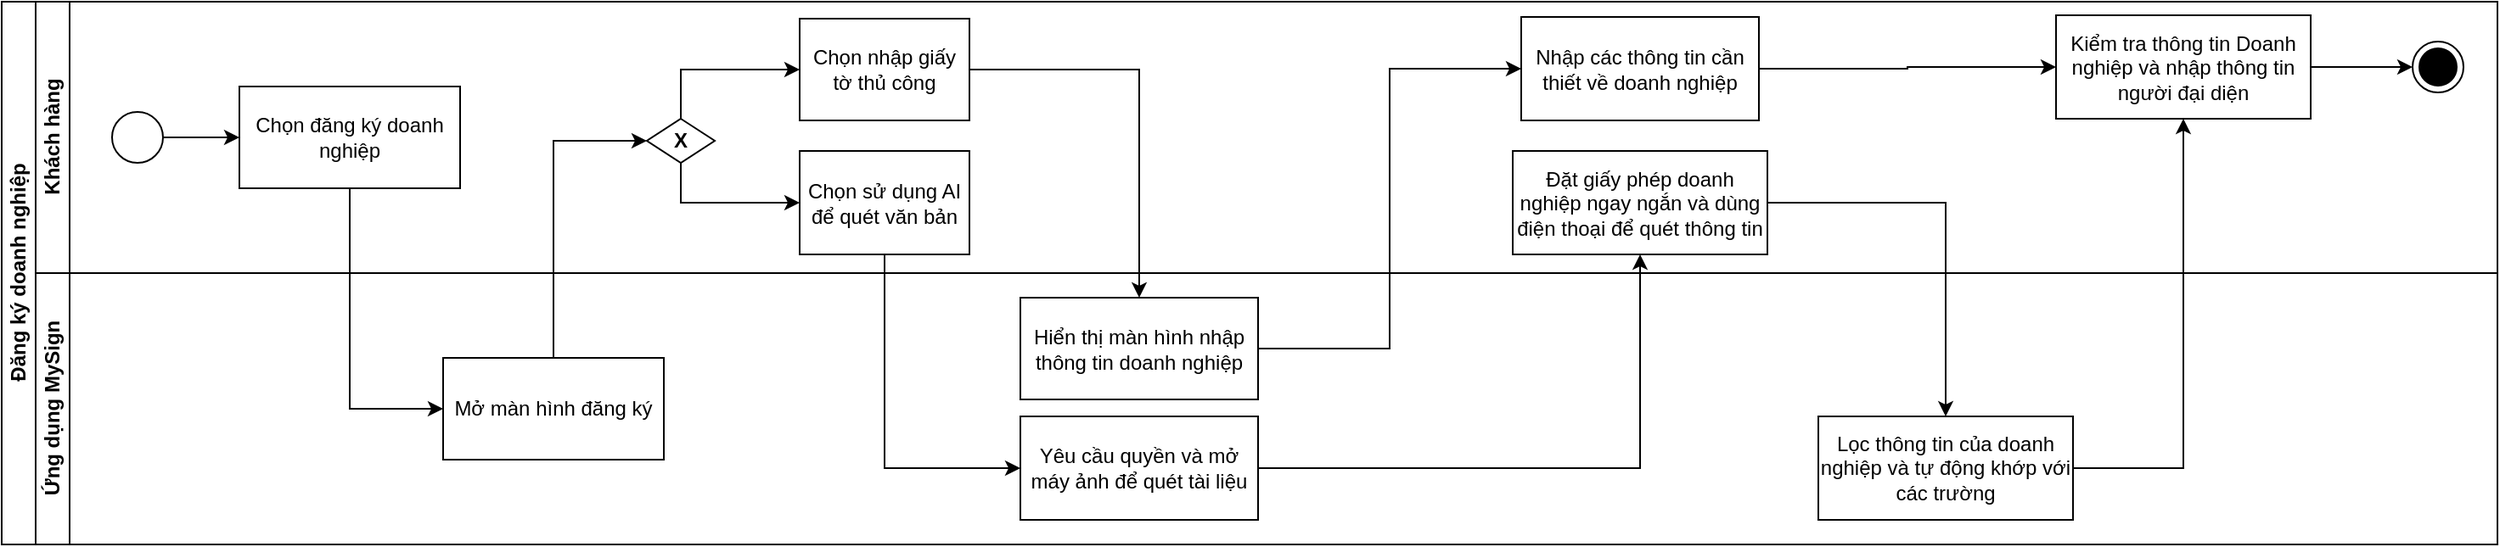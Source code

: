 <mxfile version="22.1.21" type="github">
  <diagram id="prtHgNgQTEPvFCAcTncT" name="Page-1">
    <mxGraphModel dx="1615" dy="803" grid="1" gridSize="10" guides="1" tooltips="1" connect="1" arrows="1" fold="1" page="1" pageScale="1" pageWidth="827" pageHeight="1169" math="0" shadow="0">
      <root>
        <mxCell id="0" />
        <mxCell id="1" parent="0" />
        <mxCell id="dNxyNK7c78bLwvsdeMH5-19" value="Đăng ký doanh nghiệp" style="swimlane;html=1;childLayout=stackLayout;resizeParent=1;resizeParentMax=0;horizontal=0;startSize=20;horizontalStack=0;" parent="1" vertex="1">
          <mxGeometry x="110" y="130" width="1470" height="320" as="geometry" />
        </mxCell>
        <mxCell id="dNxyNK7c78bLwvsdeMH5-27" value="" style="edgeStyle=orthogonalEdgeStyle;rounded=0;orthogonalLoop=1;jettySize=auto;html=1;endArrow=classic;endFill=1;entryX=0;entryY=0.5;entryDx=0;entryDy=0;exitX=0.5;exitY=1;exitDx=0;exitDy=0;" parent="dNxyNK7c78bLwvsdeMH5-19" source="dNxyNK7c78bLwvsdeMH5-24" target="dNxyNK7c78bLwvsdeMH5-26" edge="1">
          <mxGeometry relative="1" as="geometry" />
        </mxCell>
        <mxCell id="dNxyNK7c78bLwvsdeMH5-20" value="Khách hàng" style="swimlane;html=1;startSize=20;horizontal=0;" parent="dNxyNK7c78bLwvsdeMH5-19" vertex="1">
          <mxGeometry x="20" width="1450" height="160" as="geometry" />
        </mxCell>
        <mxCell id="dNxyNK7c78bLwvsdeMH5-25" value="" style="edgeStyle=orthogonalEdgeStyle;rounded=0;orthogonalLoop=1;jettySize=auto;html=1;" parent="dNxyNK7c78bLwvsdeMH5-20" source="dNxyNK7c78bLwvsdeMH5-23" target="dNxyNK7c78bLwvsdeMH5-24" edge="1">
          <mxGeometry relative="1" as="geometry" />
        </mxCell>
        <mxCell id="dNxyNK7c78bLwvsdeMH5-23" value="" style="ellipse;whiteSpace=wrap;html=1;aspect=fixed;" parent="dNxyNK7c78bLwvsdeMH5-20" vertex="1">
          <mxGeometry x="45" y="65" width="30" height="30" as="geometry" />
        </mxCell>
        <mxCell id="dNxyNK7c78bLwvsdeMH5-24" value="Chọn đăng ký doanh nghiệp" style="rounded=0;whiteSpace=wrap;html=1;fontFamily=Helvetica;fontSize=12;fontColor=#000000;align=center;" parent="dNxyNK7c78bLwvsdeMH5-20" vertex="1">
          <mxGeometry x="120" y="50" width="130" height="60" as="geometry" />
        </mxCell>
        <mxCell id="jxNuXybysWQxjCqKWfZ1-5" value="" style="edgeStyle=orthogonalEdgeStyle;rounded=0;orthogonalLoop=1;jettySize=auto;html=1;exitX=0.5;exitY=0;exitDx=0;exitDy=0;entryX=0;entryY=0.5;entryDx=0;entryDy=0;" edge="1" parent="dNxyNK7c78bLwvsdeMH5-20" source="jxNuXybysWQxjCqKWfZ1-3" target="jxNuXybysWQxjCqKWfZ1-4">
          <mxGeometry relative="1" as="geometry" />
        </mxCell>
        <mxCell id="jxNuXybysWQxjCqKWfZ1-7" style="edgeStyle=orthogonalEdgeStyle;rounded=0;orthogonalLoop=1;jettySize=auto;html=1;entryX=0;entryY=0.5;entryDx=0;entryDy=0;exitX=0.5;exitY=1;exitDx=0;exitDy=0;" edge="1" parent="dNxyNK7c78bLwvsdeMH5-20" source="jxNuXybysWQxjCqKWfZ1-3" target="jxNuXybysWQxjCqKWfZ1-6">
          <mxGeometry relative="1" as="geometry" />
        </mxCell>
        <mxCell id="jxNuXybysWQxjCqKWfZ1-3" value="&lt;b&gt;X&lt;/b&gt;" style="rhombus;whiteSpace=wrap;html=1;" vertex="1" parent="dNxyNK7c78bLwvsdeMH5-20">
          <mxGeometry x="360" y="69" width="40" height="26" as="geometry" />
        </mxCell>
        <mxCell id="jxNuXybysWQxjCqKWfZ1-4" value="Chọn nhập giấy tờ thủ công" style="whiteSpace=wrap;html=1;" vertex="1" parent="dNxyNK7c78bLwvsdeMH5-20">
          <mxGeometry x="450" y="10" width="100" height="60" as="geometry" />
        </mxCell>
        <mxCell id="jxNuXybysWQxjCqKWfZ1-6" value="Chọn sử dụng AI để quét văn bản" style="whiteSpace=wrap;html=1;" vertex="1" parent="dNxyNK7c78bLwvsdeMH5-20">
          <mxGeometry x="450" y="88" width="100" height="61" as="geometry" />
        </mxCell>
        <mxCell id="jxNuXybysWQxjCqKWfZ1-12" value="Đặt giấy phép doanh nghiệp ngay ngắn và dùng điện thoại để quét thông tin" style="whiteSpace=wrap;html=1;" vertex="1" parent="dNxyNK7c78bLwvsdeMH5-20">
          <mxGeometry x="870" y="88" width="150" height="61" as="geometry" />
        </mxCell>
        <mxCell id="jxNuXybysWQxjCqKWfZ1-19" value="" style="edgeStyle=orthogonalEdgeStyle;rounded=0;orthogonalLoop=1;jettySize=auto;html=1;" edge="1" parent="dNxyNK7c78bLwvsdeMH5-20" source="jxNuXybysWQxjCqKWfZ1-14" target="jxNuXybysWQxjCqKWfZ1-18">
          <mxGeometry relative="1" as="geometry" />
        </mxCell>
        <mxCell id="jxNuXybysWQxjCqKWfZ1-14" value="Nhập các thông tin cần thiết về doanh nghiệp" style="whiteSpace=wrap;html=1;" vertex="1" parent="dNxyNK7c78bLwvsdeMH5-20">
          <mxGeometry x="875" y="9" width="140" height="61" as="geometry" />
        </mxCell>
        <mxCell id="jxNuXybysWQxjCqKWfZ1-30" value="" style="edgeStyle=orthogonalEdgeStyle;rounded=0;orthogonalLoop=1;jettySize=auto;html=1;entryX=0;entryY=0.5;entryDx=0;entryDy=0;" edge="1" parent="dNxyNK7c78bLwvsdeMH5-20" source="jxNuXybysWQxjCqKWfZ1-18" target="jxNuXybysWQxjCqKWfZ1-31">
          <mxGeometry relative="1" as="geometry">
            <mxPoint x="1390" y="39" as="targetPoint" />
          </mxGeometry>
        </mxCell>
        <mxCell id="jxNuXybysWQxjCqKWfZ1-18" value="Kiểm tra thông tin Doanh nghiệp và nhập thông tin người đại diện" style="whiteSpace=wrap;html=1;" vertex="1" parent="dNxyNK7c78bLwvsdeMH5-20">
          <mxGeometry x="1190" y="8" width="150" height="61" as="geometry" />
        </mxCell>
        <mxCell id="jxNuXybysWQxjCqKWfZ1-31" value="" style="ellipse;html=1;shape=endState;fillColor=#000000;strokeColor=#000000;" vertex="1" parent="dNxyNK7c78bLwvsdeMH5-20">
          <mxGeometry x="1400" y="23.5" width="30" height="30" as="geometry" />
        </mxCell>
        <mxCell id="jxNuXybysWQxjCqKWfZ1-2" style="edgeStyle=orthogonalEdgeStyle;rounded=0;orthogonalLoop=1;jettySize=auto;html=1;entryX=0;entryY=0.5;entryDx=0;entryDy=0;exitX=0.5;exitY=0;exitDx=0;exitDy=0;" edge="1" parent="dNxyNK7c78bLwvsdeMH5-19" source="dNxyNK7c78bLwvsdeMH5-26" target="jxNuXybysWQxjCqKWfZ1-3">
          <mxGeometry relative="1" as="geometry">
            <mxPoint x="395" y="110" as="targetPoint" />
          </mxGeometry>
        </mxCell>
        <mxCell id="jxNuXybysWQxjCqKWfZ1-10" style="edgeStyle=orthogonalEdgeStyle;rounded=0;orthogonalLoop=1;jettySize=auto;html=1;entryX=0;entryY=0.5;entryDx=0;entryDy=0;exitX=0.5;exitY=1;exitDx=0;exitDy=0;" edge="1" parent="dNxyNK7c78bLwvsdeMH5-19" source="jxNuXybysWQxjCqKWfZ1-6" target="jxNuXybysWQxjCqKWfZ1-8">
          <mxGeometry relative="1" as="geometry" />
        </mxCell>
        <mxCell id="jxNuXybysWQxjCqKWfZ1-11" style="edgeStyle=orthogonalEdgeStyle;rounded=0;orthogonalLoop=1;jettySize=auto;html=1;entryX=0.5;entryY=0;entryDx=0;entryDy=0;" edge="1" parent="dNxyNK7c78bLwvsdeMH5-19" source="jxNuXybysWQxjCqKWfZ1-4" target="jxNuXybysWQxjCqKWfZ1-9">
          <mxGeometry relative="1" as="geometry" />
        </mxCell>
        <mxCell id="jxNuXybysWQxjCqKWfZ1-13" value="" style="edgeStyle=orthogonalEdgeStyle;rounded=0;orthogonalLoop=1;jettySize=auto;html=1;" edge="1" parent="dNxyNK7c78bLwvsdeMH5-19" source="jxNuXybysWQxjCqKWfZ1-8" target="jxNuXybysWQxjCqKWfZ1-12">
          <mxGeometry relative="1" as="geometry" />
        </mxCell>
        <mxCell id="jxNuXybysWQxjCqKWfZ1-15" style="edgeStyle=orthogonalEdgeStyle;rounded=0;orthogonalLoop=1;jettySize=auto;html=1;entryX=0;entryY=0.5;entryDx=0;entryDy=0;" edge="1" parent="dNxyNK7c78bLwvsdeMH5-19" source="jxNuXybysWQxjCqKWfZ1-9" target="jxNuXybysWQxjCqKWfZ1-14">
          <mxGeometry relative="1" as="geometry" />
        </mxCell>
        <mxCell id="jxNuXybysWQxjCqKWfZ1-17" value="" style="edgeStyle=orthogonalEdgeStyle;rounded=0;orthogonalLoop=1;jettySize=auto;html=1;" edge="1" parent="dNxyNK7c78bLwvsdeMH5-19" source="jxNuXybysWQxjCqKWfZ1-12" target="jxNuXybysWQxjCqKWfZ1-16">
          <mxGeometry relative="1" as="geometry" />
        </mxCell>
        <mxCell id="dNxyNK7c78bLwvsdeMH5-21" value="Ứng dụng MySign" style="swimlane;html=1;startSize=20;horizontal=0;" parent="dNxyNK7c78bLwvsdeMH5-19" vertex="1">
          <mxGeometry x="20" y="160" width="1450" height="160" as="geometry" />
        </mxCell>
        <mxCell id="dNxyNK7c78bLwvsdeMH5-26" value="Mở màn hình đăng ký" style="rounded=0;whiteSpace=wrap;html=1;fontFamily=Helvetica;fontSize=12;fontColor=#000000;align=center;" parent="dNxyNK7c78bLwvsdeMH5-21" vertex="1">
          <mxGeometry x="240" y="50" width="130" height="60" as="geometry" />
        </mxCell>
        <mxCell id="jxNuXybysWQxjCqKWfZ1-8" value="Yêu cầu quyền và mở máy ảnh để quét tài liệu" style="whiteSpace=wrap;html=1;" vertex="1" parent="dNxyNK7c78bLwvsdeMH5-21">
          <mxGeometry x="580" y="84.5" width="140" height="61" as="geometry" />
        </mxCell>
        <mxCell id="jxNuXybysWQxjCqKWfZ1-9" value="Hiển thị màn hình&amp;nbsp;nhập &lt;br&gt;thông tin doanh nghiệp" style="whiteSpace=wrap;html=1;" vertex="1" parent="dNxyNK7c78bLwvsdeMH5-21">
          <mxGeometry x="580" y="14.5" width="140" height="60" as="geometry" />
        </mxCell>
        <mxCell id="jxNuXybysWQxjCqKWfZ1-16" value="Lọc thông tin của doanh nghiệp và tự động khớp với các trường" style="whiteSpace=wrap;html=1;" vertex="1" parent="dNxyNK7c78bLwvsdeMH5-21">
          <mxGeometry x="1050" y="84.5" width="150" height="61" as="geometry" />
        </mxCell>
        <mxCell id="jxNuXybysWQxjCqKWfZ1-26" style="edgeStyle=orthogonalEdgeStyle;rounded=0;orthogonalLoop=1;jettySize=auto;html=1;entryX=0.5;entryY=1;entryDx=0;entryDy=0;exitX=1;exitY=0.5;exitDx=0;exitDy=0;" edge="1" parent="dNxyNK7c78bLwvsdeMH5-19" source="jxNuXybysWQxjCqKWfZ1-16" target="jxNuXybysWQxjCqKWfZ1-18">
          <mxGeometry relative="1" as="geometry" />
        </mxCell>
      </root>
    </mxGraphModel>
  </diagram>
</mxfile>
